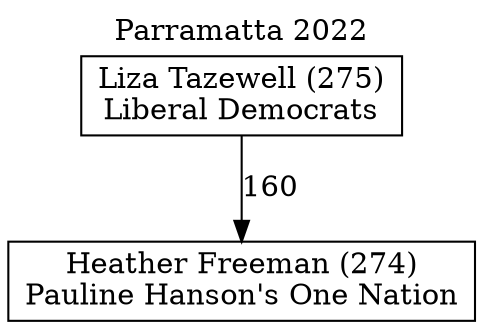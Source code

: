 // House preference flow
digraph "Heather Freeman (274)_Parramatta_2022" {
	graph [label="Parramatta 2022" labelloc=t mclimit=2]
	node [shape=box]
	"Heather Freeman (274)" [label="Heather Freeman (274)
Pauline Hanson's One Nation"]
	"Liza Tazewell (275)" [label="Liza Tazewell (275)
Liberal Democrats"]
	"Liza Tazewell (275)" -> "Heather Freeman (274)" [label=160]
}
